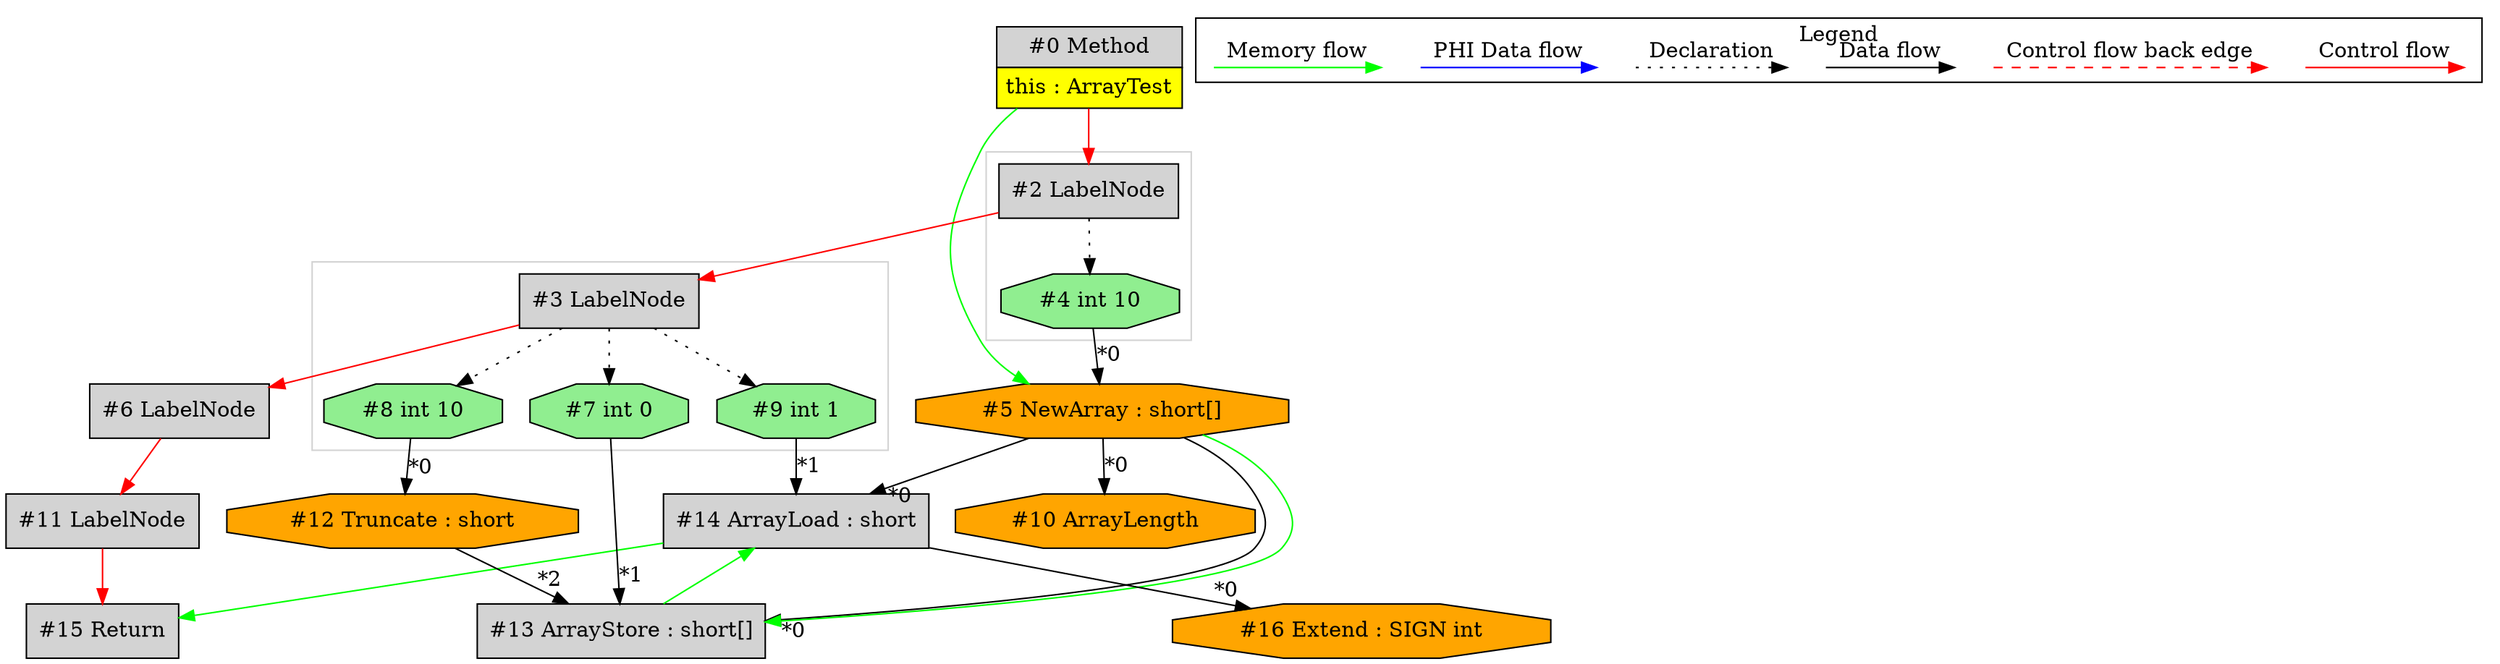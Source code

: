 digraph {
 ordering="in";
 node0[margin="0", label=<<table border="0" cellborder="1" cellspacing="0" cellpadding="5"><tr><td colspan="1">#0 Method</td></tr><tr><td port="prj1" bgcolor="yellow">this : ArrayTest</td></tr></table>>,shape=none, fillcolor=lightgrey, style=filled];
 node5[label="#5 NewArray : short[]",shape=octagon, fillcolor=orange, style=filled];
 node4 -> node5[headlabel="*0", labeldistance=2];
 node0 -> node5[labeldistance=2, color=green, constraint=false];
 node4[label="#4 int 10",shape=octagon, fillcolor=lightgreen, style=filled];
 node2 -> node4[style=dotted];
 node2[label="#2 LabelNode",shape=box, fillcolor=lightgrey, style=filled];
 node0 -> node2[labeldistance=2, color=red, fontcolor=red];
 node3[label="#3 LabelNode",shape=box, fillcolor=lightgrey, style=filled];
 node2 -> node3[labeldistance=2, color=red, fontcolor=red];
 node9[label="#9 int 1",shape=octagon, fillcolor=lightgreen, style=filled];
 node3 -> node9[style=dotted];
 node14[label="#14 ArrayLoad : short",shape=box, fillcolor=lightgrey, style=filled];
 node5 -> node14[headlabel="*0", labeldistance=2];
 node9 -> node14[headlabel="*1", labeldistance=2];
 node13 -> node14[labeldistance=2, color=green, constraint=false];
 node13[label="#13 ArrayStore : short[]",shape=box, fillcolor=lightgrey, style=filled];
 node5 -> node13[headlabel="*0", labeldistance=2];
 node7 -> node13[headlabel="*1", labeldistance=2];
 node12 -> node13[headlabel="*2", labeldistance=2];
 node5 -> node13[labeldistance=2, color=green, constraint=false];
 node12[label="#12 Truncate : short",shape=octagon, fillcolor=orange, style=filled];
 node8 -> node12[headlabel="*0", labeldistance=2];
 node8[label="#8 int 10",shape=octagon, fillcolor=lightgreen, style=filled];
 node3 -> node8[style=dotted];
 node7[label="#7 int 0",shape=octagon, fillcolor=lightgreen, style=filled];
 node3 -> node7[style=dotted];
 node15[label="#15 Return",shape=box, fillcolor=lightgrey, style=filled];
 node11 -> node15[labeldistance=2, color=red, fontcolor=red];
 node14 -> node15[labeldistance=2, color=green, constraint=false];
 node11[label="#11 LabelNode",shape=box, fillcolor=lightgrey, style=filled];
 node6 -> node11[labeldistance=2, color=red, fontcolor=red];
 node6[label="#6 LabelNode",shape=box, fillcolor=lightgrey, style=filled];
 node3 -> node6[labeldistance=2, color=red, fontcolor=red];
 node16[label="#16 Extend : SIGN int",shape=octagon, fillcolor=orange, style=filled];
 node14 -> node16[headlabel="*0", labeldistance=2];
 node10[label="#10 ArrayLength",shape=octagon, fillcolor=orange, style=filled];
 node5 -> node10[headlabel="*0", labeldistance=2];
 subgraph cluster_0 {
  color=lightgray;
  node2;
  node4;
 }
 subgraph cluster_1 {
  color=lightgray;
  node3;
  node7;
  node8;
  node9;
 }
 subgraph cluster_000 {
  label = "Legend";
  node [shape=point]
  {
   rank=same;
   c0 [style = invis];
   c1 [style = invis];
   c2 [style = invis];
   c3 [style = invis];
   d0 [style = invis];
   d1 [style = invis];
   d2 [style = invis];
   d3 [style = invis];
   d4 [style = invis];
   d5 [style = invis];
   d6 [style = invis];
   d7 [style = invis];
  }
  c0 -> c1 [label="Control flow", style=solid, color=red]
  c2 -> c3 [label="Control flow back edge", style=dashed, color=red]
  d0 -> d1 [label="Data flow"]
  d2 -> d3 [label="Declaration", style=dotted]
  d4 -> d5 [label="PHI Data flow", color=blue]
  d6 -> d7 [label="Memory flow", color=green]
 }

}
